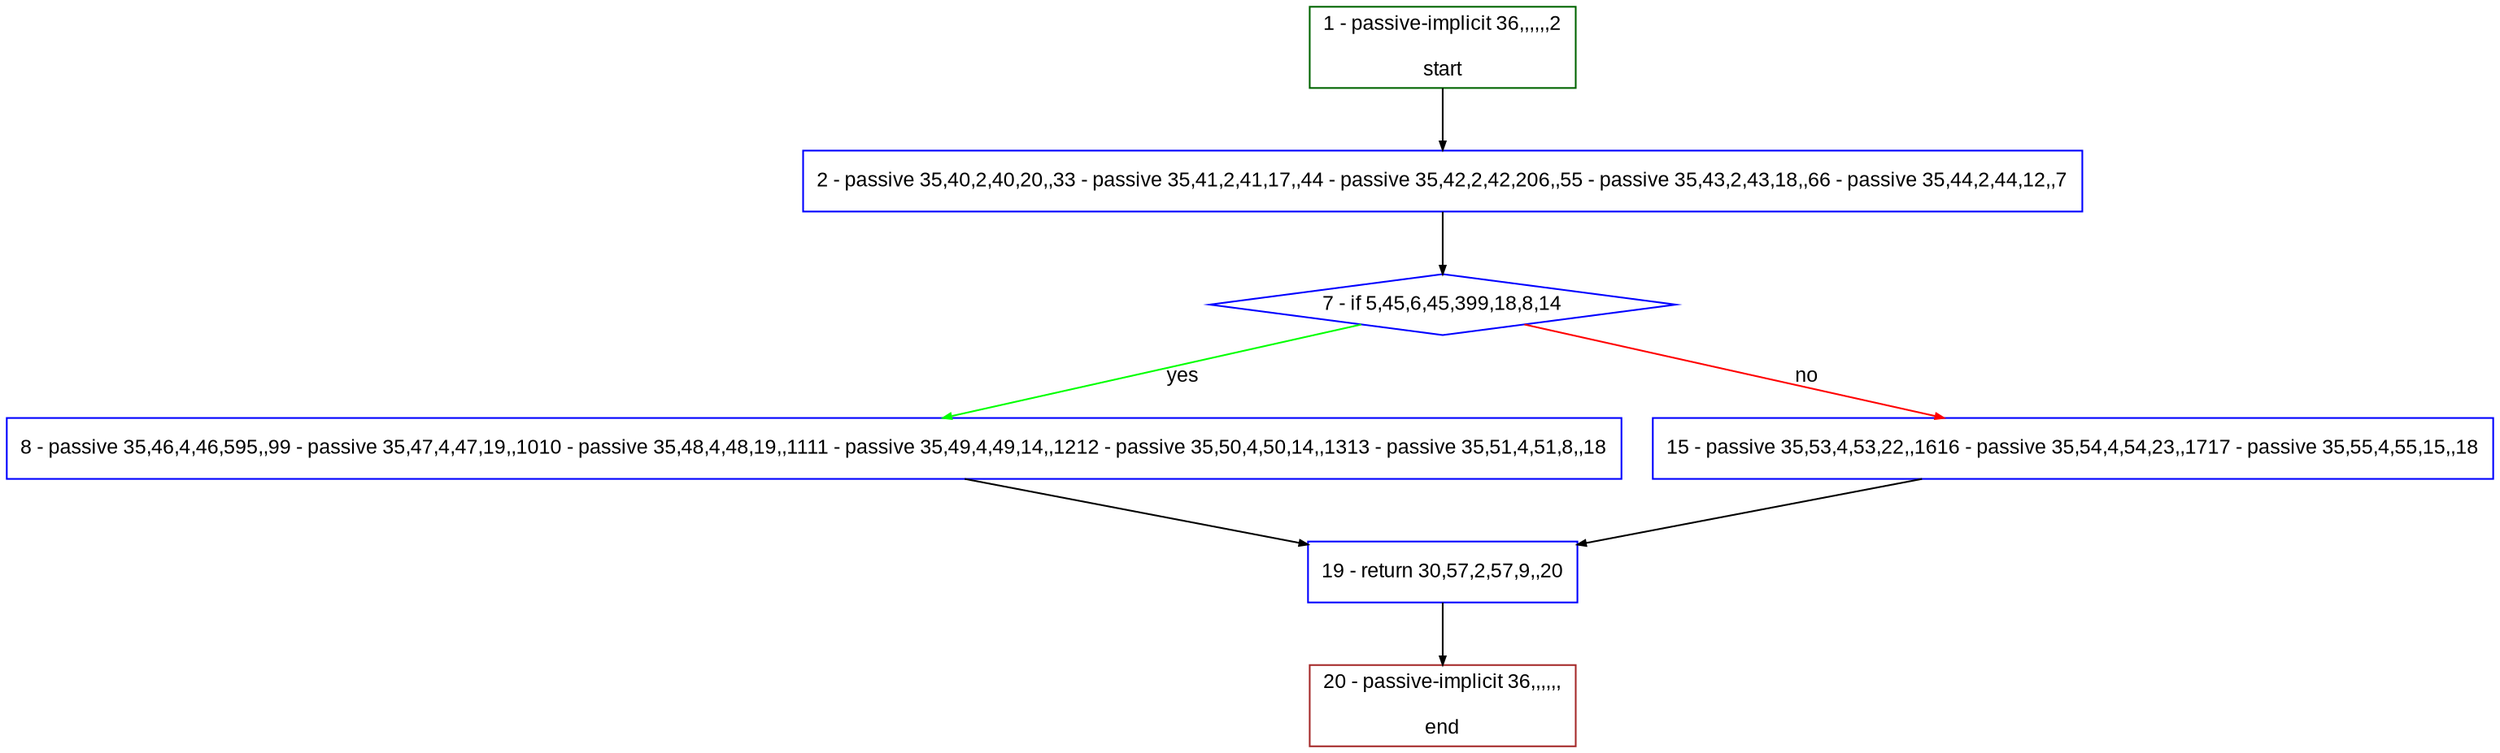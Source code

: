 digraph "" {
  graph [pack="true", label="", fontsize="12", packmode="clust", fontname="Arial", fillcolor="#FFFFCC", bgcolor="white", style="rounded,filled", compound="true"];
  node [node_initialized="no", label="", color="grey", fontsize="12", fillcolor="white", fontname="Arial", style="filled", shape="rectangle", compound="true", fixedsize="false"];
  edge [fontcolor="black", arrowhead="normal", arrowtail="none", arrowsize="0.5", ltail="", label="", color="black", fontsize="12", lhead="", fontname="Arial", dir="forward", compound="true"];
  __N1 [label="2 - passive 35,40,2,40,20,,33 - passive 35,41,2,41,17,,44 - passive 35,42,2,42,206,,55 - passive 35,43,2,43,18,,66 - passive 35,44,2,44,12,,7", color="#0000ff", fillcolor="#ffffff", style="filled", shape="box"];
  __N2 [label="1 - passive-implicit 36,,,,,,2\n\nstart", color="#006400", fillcolor="#ffffff", style="filled", shape="box"];
  __N3 [label="7 - if 5,45,6,45,399,18,8,14", color="#0000ff", fillcolor="#ffffff", style="filled", shape="diamond"];
  __N4 [label="8 - passive 35,46,4,46,595,,99 - passive 35,47,4,47,19,,1010 - passive 35,48,4,48,19,,1111 - passive 35,49,4,49,14,,1212 - passive 35,50,4,50,14,,1313 - passive 35,51,4,51,8,,18", color="#0000ff", fillcolor="#ffffff", style="filled", shape="box"];
  __N5 [label="15 - passive 35,53,4,53,22,,1616 - passive 35,54,4,54,23,,1717 - passive 35,55,4,55,15,,18", color="#0000ff", fillcolor="#ffffff", style="filled", shape="box"];
  __N6 [label="19 - return 30,57,2,57,9,,20", color="#0000ff", fillcolor="#ffffff", style="filled", shape="box"];
  __N7 [label="20 - passive-implicit 36,,,,,,\n\nend", color="#a52a2a", fillcolor="#ffffff", style="filled", shape="box"];
  __N2 -> __N1 [arrowhead="normal", arrowtail="none", color="#000000", label="", dir="forward"];
  __N1 -> __N3 [arrowhead="normal", arrowtail="none", color="#000000", label="", dir="forward"];
  __N3 -> __N4 [arrowhead="normal", arrowtail="none", color="#00ff00", label="yes", dir="forward"];
  __N3 -> __N5 [arrowhead="normal", arrowtail="none", color="#ff0000", label="no", dir="forward"];
  __N4 -> __N6 [arrowhead="normal", arrowtail="none", color="#000000", label="", dir="forward"];
  __N5 -> __N6 [arrowhead="normal", arrowtail="none", color="#000000", label="", dir="forward"];
  __N6 -> __N7 [arrowhead="normal", arrowtail="none", color="#000000", label="", dir="forward"];
}
